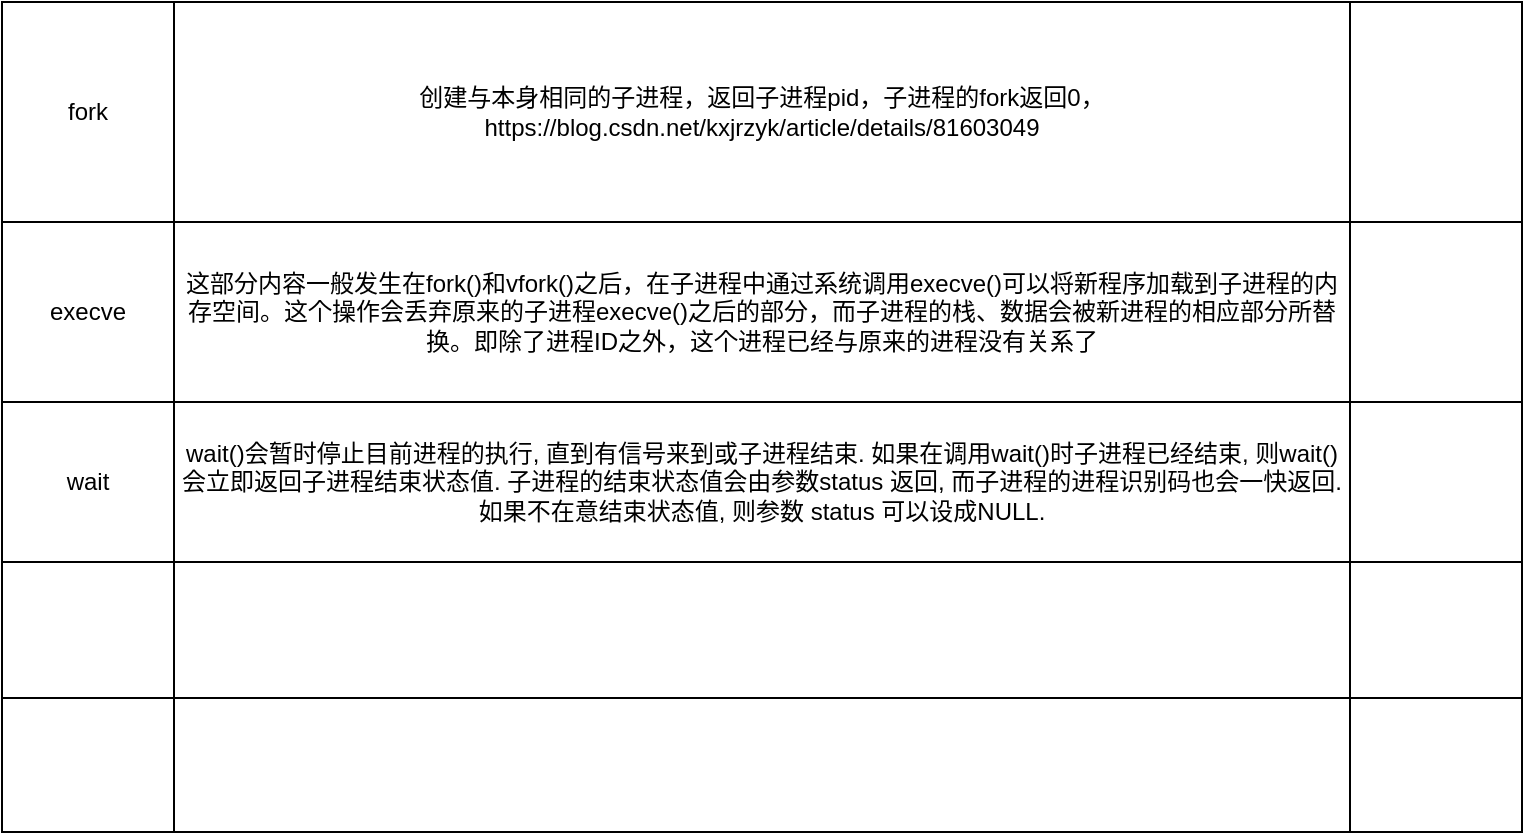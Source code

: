 <mxfile version="15.5.1" type="github" pages="3">
  <diagram id="KiLB6R4w7JQDAYNRYIwK" name="c++函数">
    <mxGraphModel dx="766" dy="1487" grid="1" gridSize="10" guides="1" tooltips="1" connect="1" arrows="1" fold="1" page="1" pageScale="1" pageWidth="827" pageHeight="1169" math="0" shadow="0">
      <root>
        <mxCell id="0" />
        <mxCell id="1" parent="0" />
        <mxCell id="XrxF1KPVURolNLHvDw19-2" value="" style="shape=table;startSize=0;container=1;collapsible=0;childLayout=tableLayout;" parent="1" vertex="1">
          <mxGeometry x="33" y="-20" width="760" height="415" as="geometry" />
        </mxCell>
        <mxCell id="XrxF1KPVURolNLHvDw19-19" style="shape=partialRectangle;collapsible=0;dropTarget=0;pointerEvents=0;fillColor=none;top=0;left=0;bottom=0;right=0;points=[[0,0.5],[1,0.5]];portConstraint=eastwest;" parent="XrxF1KPVURolNLHvDw19-2" vertex="1">
          <mxGeometry width="760" height="110" as="geometry" />
        </mxCell>
        <mxCell id="XrxF1KPVURolNLHvDw19-20" value="fork" style="shape=partialRectangle;html=1;whiteSpace=wrap;connectable=0;overflow=hidden;fillColor=none;top=0;left=0;bottom=0;right=0;pointerEvents=1;" parent="XrxF1KPVURolNLHvDw19-19" vertex="1">
          <mxGeometry width="86" height="110" as="geometry">
            <mxRectangle width="86" height="110" as="alternateBounds" />
          </mxGeometry>
        </mxCell>
        <mxCell id="XrxF1KPVURolNLHvDw19-21" value="创建与本身相同的子进程，返回子进程pid，子进程的fork返回0，https://blog.csdn.net/kxjrzyk/article/details/81603049" style="shape=partialRectangle;html=1;whiteSpace=wrap;connectable=0;overflow=hidden;fillColor=none;top=0;left=0;bottom=0;right=0;pointerEvents=1;" parent="XrxF1KPVURolNLHvDw19-19" vertex="1">
          <mxGeometry x="86" width="588" height="110" as="geometry">
            <mxRectangle width="588" height="110" as="alternateBounds" />
          </mxGeometry>
        </mxCell>
        <mxCell id="XrxF1KPVURolNLHvDw19-22" style="shape=partialRectangle;html=1;whiteSpace=wrap;connectable=0;overflow=hidden;fillColor=none;top=0;left=0;bottom=0;right=0;pointerEvents=1;" parent="XrxF1KPVURolNLHvDw19-19" vertex="1">
          <mxGeometry x="674" width="86" height="110" as="geometry">
            <mxRectangle width="86" height="110" as="alternateBounds" />
          </mxGeometry>
        </mxCell>
        <mxCell id="XrxF1KPVURolNLHvDw19-11" style="shape=partialRectangle;collapsible=0;dropTarget=0;pointerEvents=0;fillColor=none;top=0;left=0;bottom=0;right=0;points=[[0,0.5],[1,0.5]];portConstraint=eastwest;" parent="XrxF1KPVURolNLHvDw19-2" vertex="1">
          <mxGeometry y="110" width="760" height="90" as="geometry" />
        </mxCell>
        <mxCell id="XrxF1KPVURolNLHvDw19-12" value="execve" style="shape=partialRectangle;html=1;whiteSpace=wrap;connectable=0;overflow=hidden;fillColor=none;top=0;left=0;bottom=0;right=0;pointerEvents=1;" parent="XrxF1KPVURolNLHvDw19-11" vertex="1">
          <mxGeometry width="86" height="90" as="geometry">
            <mxRectangle width="86" height="90" as="alternateBounds" />
          </mxGeometry>
        </mxCell>
        <mxCell id="XrxF1KPVURolNLHvDw19-13" value="&lt;div&gt;这部分内容一般发生在fork()和vfork()之后，在子进程中通过系统调用execve()可以将新程序加载到子进程的内存空间。这个操作会丢弃原来的子进程execve()之后的部分，而子进程的栈、数据会被新进程的相应部分所替换。即除了进程ID之外，这个进程已经与原来的进程没有关系了&lt;/div&gt;" style="shape=partialRectangle;html=1;whiteSpace=wrap;connectable=0;overflow=hidden;fillColor=none;top=0;left=0;bottom=0;right=0;pointerEvents=1;" parent="XrxF1KPVURolNLHvDw19-11" vertex="1">
          <mxGeometry x="86" width="588" height="90" as="geometry">
            <mxRectangle width="588" height="90" as="alternateBounds" />
          </mxGeometry>
        </mxCell>
        <mxCell id="XrxF1KPVURolNLHvDw19-14" style="shape=partialRectangle;html=1;whiteSpace=wrap;connectable=0;overflow=hidden;fillColor=none;top=0;left=0;bottom=0;right=0;pointerEvents=1;" parent="XrxF1KPVURolNLHvDw19-11" vertex="1">
          <mxGeometry x="674" width="86" height="90" as="geometry">
            <mxRectangle width="86" height="90" as="alternateBounds" />
          </mxGeometry>
        </mxCell>
        <mxCell id="XrxF1KPVURolNLHvDw19-7" style="shape=partialRectangle;collapsible=0;dropTarget=0;pointerEvents=0;fillColor=none;top=0;left=0;bottom=0;right=0;points=[[0,0.5],[1,0.5]];portConstraint=eastwest;" parent="XrxF1KPVURolNLHvDw19-2" vertex="1">
          <mxGeometry y="200" width="760" height="80" as="geometry" />
        </mxCell>
        <mxCell id="XrxF1KPVURolNLHvDw19-8" value="wait" style="shape=partialRectangle;html=1;whiteSpace=wrap;connectable=0;overflow=hidden;fillColor=none;top=0;left=0;bottom=0;right=0;pointerEvents=1;" parent="XrxF1KPVURolNLHvDw19-7" vertex="1">
          <mxGeometry width="86" height="80" as="geometry">
            <mxRectangle width="86" height="80" as="alternateBounds" />
          </mxGeometry>
        </mxCell>
        <mxCell id="XrxF1KPVURolNLHvDw19-9" value="wait()会暂时停止目前进程的执行, 直到有信号来到或子进程结束. 如果在调用wait()时子进程已经结束, 则wait()会立即返回子进程结束状态值. 子进程的结束状态值会由参数status 返回, 而子进程的进程识别码也会一快返回. 如果不在意结束状态值, 则参数 status 可以设成NULL." style="shape=partialRectangle;html=1;whiteSpace=wrap;connectable=0;overflow=hidden;fillColor=none;top=0;left=0;bottom=0;right=0;pointerEvents=1;" parent="XrxF1KPVURolNLHvDw19-7" vertex="1">
          <mxGeometry x="86" width="588" height="80" as="geometry">
            <mxRectangle width="588" height="80" as="alternateBounds" />
          </mxGeometry>
        </mxCell>
        <mxCell id="XrxF1KPVURolNLHvDw19-10" style="shape=partialRectangle;html=1;whiteSpace=wrap;connectable=0;overflow=hidden;fillColor=none;top=0;left=0;bottom=0;right=0;pointerEvents=1;" parent="XrxF1KPVURolNLHvDw19-7" vertex="1">
          <mxGeometry x="674" width="86" height="80" as="geometry">
            <mxRectangle width="86" height="80" as="alternateBounds" />
          </mxGeometry>
        </mxCell>
        <mxCell id="XrxF1KPVURolNLHvDw19-3" value="" style="shape=partialRectangle;collapsible=0;dropTarget=0;pointerEvents=0;fillColor=none;top=0;left=0;bottom=0;right=0;points=[[0,0.5],[1,0.5]];portConstraint=eastwest;" parent="XrxF1KPVURolNLHvDw19-2" vertex="1">
          <mxGeometry y="280" width="760" height="68" as="geometry" />
        </mxCell>
        <mxCell id="XrxF1KPVURolNLHvDw19-5" style="shape=partialRectangle;html=1;whiteSpace=wrap;connectable=0;overflow=hidden;fillColor=none;top=0;left=0;bottom=0;right=0;pointerEvents=1;" parent="XrxF1KPVURolNLHvDw19-3" vertex="1">
          <mxGeometry width="86" height="68" as="geometry">
            <mxRectangle width="86" height="68" as="alternateBounds" />
          </mxGeometry>
        </mxCell>
        <mxCell id="XrxF1KPVURolNLHvDw19-4" value="" style="shape=partialRectangle;html=1;whiteSpace=wrap;connectable=0;overflow=hidden;fillColor=none;top=0;left=0;bottom=0;right=0;pointerEvents=1;" parent="XrxF1KPVURolNLHvDw19-3" vertex="1">
          <mxGeometry x="86" width="588" height="68" as="geometry">
            <mxRectangle width="588" height="68" as="alternateBounds" />
          </mxGeometry>
        </mxCell>
        <mxCell id="XrxF1KPVURolNLHvDw19-6" style="shape=partialRectangle;html=1;whiteSpace=wrap;connectable=0;overflow=hidden;fillColor=none;top=0;left=0;bottom=0;right=0;pointerEvents=1;" parent="XrxF1KPVURolNLHvDw19-3" vertex="1">
          <mxGeometry x="674" width="86" height="68" as="geometry">
            <mxRectangle width="86" height="68" as="alternateBounds" />
          </mxGeometry>
        </mxCell>
        <mxCell id="XrxF1KPVURolNLHvDw19-23" style="shape=partialRectangle;collapsible=0;dropTarget=0;pointerEvents=0;fillColor=none;top=0;left=0;bottom=0;right=0;points=[[0,0.5],[1,0.5]];portConstraint=eastwest;" parent="XrxF1KPVURolNLHvDw19-2" vertex="1">
          <mxGeometry y="348" width="760" height="67" as="geometry" />
        </mxCell>
        <mxCell id="XrxF1KPVURolNLHvDw19-24" style="shape=partialRectangle;html=1;whiteSpace=wrap;connectable=0;overflow=hidden;fillColor=none;top=0;left=0;bottom=0;right=0;pointerEvents=1;" parent="XrxF1KPVURolNLHvDw19-23" vertex="1">
          <mxGeometry width="86" height="67" as="geometry">
            <mxRectangle width="86" height="67" as="alternateBounds" />
          </mxGeometry>
        </mxCell>
        <mxCell id="XrxF1KPVURolNLHvDw19-25" style="shape=partialRectangle;html=1;whiteSpace=wrap;connectable=0;overflow=hidden;fillColor=none;top=0;left=0;bottom=0;right=0;pointerEvents=1;" parent="XrxF1KPVURolNLHvDw19-23" vertex="1">
          <mxGeometry x="86" width="588" height="67" as="geometry">
            <mxRectangle width="588" height="67" as="alternateBounds" />
          </mxGeometry>
        </mxCell>
        <mxCell id="XrxF1KPVURolNLHvDw19-26" style="shape=partialRectangle;html=1;whiteSpace=wrap;connectable=0;overflow=hidden;fillColor=none;top=0;left=0;bottom=0;right=0;pointerEvents=1;" parent="XrxF1KPVURolNLHvDw19-23" vertex="1">
          <mxGeometry x="674" width="86" height="67" as="geometry">
            <mxRectangle width="86" height="67" as="alternateBounds" />
          </mxGeometry>
        </mxCell>
      </root>
    </mxGraphModel>
  </diagram>
  <diagram id="VgO8ytZaXD_kDNscqJHV" name="cmake等">
    <mxGraphModel dx="526" dy="352" grid="1" gridSize="10" guides="1" tooltips="1" connect="1" arrows="1" fold="1" page="1" pageScale="1" pageWidth="827" pageHeight="1169" math="0" shadow="0">
      <root>
        <mxCell id="62EqUMsCQpRuKhUkTogo-0" />
        <mxCell id="62EqUMsCQpRuKhUkTogo-1" parent="62EqUMsCQpRuKhUkTogo-0" />
        <mxCell id="62EqUMsCQpRuKhUkTogo-2" value="Table" style="shape=table;startSize=30;container=1;collapsible=0;childLayout=tableLayout;fontStyle=1;align=center;pointerEvents=1;" parent="62EqUMsCQpRuKhUkTogo-1" vertex="1">
          <mxGeometry x="90" y="210" width="710" height="297" as="geometry" />
        </mxCell>
        <mxCell id="62EqUMsCQpRuKhUkTogo-29" style="shape=partialRectangle;html=1;whiteSpace=wrap;collapsible=0;dropTarget=0;pointerEvents=0;fillColor=none;top=0;left=0;bottom=0;right=0;points=[[0,0.5],[1,0.5]];portConstraint=eastwest;" parent="62EqUMsCQpRuKhUkTogo-2" vertex="1">
          <mxGeometry y="30" width="710" height="67" as="geometry" />
        </mxCell>
        <mxCell id="62EqUMsCQpRuKhUkTogo-30" value="cmake语法" style="shape=partialRectangle;html=1;whiteSpace=wrap;connectable=0;fillColor=none;top=0;left=0;bottom=0;right=0;overflow=hidden;pointerEvents=1;" parent="62EqUMsCQpRuKhUkTogo-29" vertex="1">
          <mxGeometry width="128" height="67" as="geometry">
            <mxRectangle width="128" height="67" as="alternateBounds" />
          </mxGeometry>
        </mxCell>
        <mxCell id="62EqUMsCQpRuKhUkTogo-31" value="https://blog.csdn.net/taosimin87/article/details/109451174" style="shape=partialRectangle;html=1;whiteSpace=wrap;connectable=0;fillColor=none;top=0;left=0;bottom=0;right=0;overflow=hidden;pointerEvents=1;" parent="62EqUMsCQpRuKhUkTogo-29" vertex="1">
          <mxGeometry x="128" width="524" height="67" as="geometry">
            <mxRectangle width="524" height="67" as="alternateBounds" />
          </mxGeometry>
        </mxCell>
        <mxCell id="62EqUMsCQpRuKhUkTogo-32" style="shape=partialRectangle;html=1;whiteSpace=wrap;connectable=0;fillColor=none;top=0;left=0;bottom=0;right=0;overflow=hidden;pointerEvents=1;" parent="62EqUMsCQpRuKhUkTogo-29" vertex="1">
          <mxGeometry x="652" width="58" height="67" as="geometry">
            <mxRectangle width="58" height="67" as="alternateBounds" />
          </mxGeometry>
        </mxCell>
        <mxCell id="62EqUMsCQpRuKhUkTogo-3" value="" style="shape=partialRectangle;html=1;whiteSpace=wrap;collapsible=0;dropTarget=0;pointerEvents=0;fillColor=none;top=0;left=0;bottom=0;right=0;points=[[0,0.5],[1,0.5]];portConstraint=eastwest;" parent="62EqUMsCQpRuKhUkTogo-2" vertex="1">
          <mxGeometry y="97" width="710" height="67" as="geometry" />
        </mxCell>
        <mxCell id="62EqUMsCQpRuKhUkTogo-4" value="" style="shape=partialRectangle;html=1;whiteSpace=wrap;connectable=0;fillColor=none;top=0;left=0;bottom=0;right=0;overflow=hidden;pointerEvents=1;" parent="62EqUMsCQpRuKhUkTogo-3" vertex="1">
          <mxGeometry width="128" height="67" as="geometry">
            <mxRectangle width="128" height="67" as="alternateBounds" />
          </mxGeometry>
        </mxCell>
        <mxCell id="62EqUMsCQpRuKhUkTogo-5" value="" style="shape=partialRectangle;html=1;whiteSpace=wrap;connectable=0;fillColor=none;top=0;left=0;bottom=0;right=0;overflow=hidden;pointerEvents=1;" parent="62EqUMsCQpRuKhUkTogo-3" vertex="1">
          <mxGeometry x="128" width="524" height="67" as="geometry">
            <mxRectangle width="524" height="67" as="alternateBounds" />
          </mxGeometry>
        </mxCell>
        <mxCell id="62EqUMsCQpRuKhUkTogo-6" value="" style="shape=partialRectangle;html=1;whiteSpace=wrap;connectable=0;fillColor=none;top=0;left=0;bottom=0;right=0;overflow=hidden;pointerEvents=1;" parent="62EqUMsCQpRuKhUkTogo-3" vertex="1">
          <mxGeometry x="652" width="58" height="67" as="geometry">
            <mxRectangle width="58" height="67" as="alternateBounds" />
          </mxGeometry>
        </mxCell>
        <mxCell id="62EqUMsCQpRuKhUkTogo-7" value="" style="shape=partialRectangle;html=1;whiteSpace=wrap;collapsible=0;dropTarget=0;pointerEvents=0;fillColor=none;top=0;left=0;bottom=0;right=0;points=[[0,0.5],[1,0.5]];portConstraint=eastwest;" parent="62EqUMsCQpRuKhUkTogo-2" vertex="1">
          <mxGeometry y="164" width="710" height="66" as="geometry" />
        </mxCell>
        <mxCell id="62EqUMsCQpRuKhUkTogo-8" value="" style="shape=partialRectangle;html=1;whiteSpace=wrap;connectable=0;fillColor=none;top=0;left=0;bottom=0;right=0;overflow=hidden;pointerEvents=1;" parent="62EqUMsCQpRuKhUkTogo-7" vertex="1">
          <mxGeometry width="128" height="66" as="geometry">
            <mxRectangle width="128" height="66" as="alternateBounds" />
          </mxGeometry>
        </mxCell>
        <mxCell id="62EqUMsCQpRuKhUkTogo-9" value="" style="shape=partialRectangle;html=1;whiteSpace=wrap;connectable=0;fillColor=none;top=0;left=0;bottom=0;right=0;overflow=hidden;pointerEvents=1;" parent="62EqUMsCQpRuKhUkTogo-7" vertex="1">
          <mxGeometry x="128" width="524" height="66" as="geometry">
            <mxRectangle width="524" height="66" as="alternateBounds" />
          </mxGeometry>
        </mxCell>
        <mxCell id="62EqUMsCQpRuKhUkTogo-10" value="" style="shape=partialRectangle;html=1;whiteSpace=wrap;connectable=0;fillColor=none;top=0;left=0;bottom=0;right=0;overflow=hidden;pointerEvents=1;" parent="62EqUMsCQpRuKhUkTogo-7" vertex="1">
          <mxGeometry x="652" width="58" height="66" as="geometry">
            <mxRectangle width="58" height="66" as="alternateBounds" />
          </mxGeometry>
        </mxCell>
        <mxCell id="62EqUMsCQpRuKhUkTogo-11" value="" style="shape=partialRectangle;html=1;whiteSpace=wrap;collapsible=0;dropTarget=0;pointerEvents=0;fillColor=none;top=0;left=0;bottom=0;right=0;points=[[0,0.5],[1,0.5]];portConstraint=eastwest;" parent="62EqUMsCQpRuKhUkTogo-2" vertex="1">
          <mxGeometry y="230" width="710" height="67" as="geometry" />
        </mxCell>
        <mxCell id="62EqUMsCQpRuKhUkTogo-12" value="" style="shape=partialRectangle;html=1;whiteSpace=wrap;connectable=0;fillColor=none;top=0;left=0;bottom=0;right=0;overflow=hidden;pointerEvents=1;" parent="62EqUMsCQpRuKhUkTogo-11" vertex="1">
          <mxGeometry width="128" height="67" as="geometry">
            <mxRectangle width="128" height="67" as="alternateBounds" />
          </mxGeometry>
        </mxCell>
        <mxCell id="62EqUMsCQpRuKhUkTogo-13" value="" style="shape=partialRectangle;html=1;whiteSpace=wrap;connectable=0;fillColor=none;top=0;left=0;bottom=0;right=0;overflow=hidden;pointerEvents=1;" parent="62EqUMsCQpRuKhUkTogo-11" vertex="1">
          <mxGeometry x="128" width="524" height="67" as="geometry">
            <mxRectangle width="524" height="67" as="alternateBounds" />
          </mxGeometry>
        </mxCell>
        <mxCell id="62EqUMsCQpRuKhUkTogo-14" value="" style="shape=partialRectangle;html=1;whiteSpace=wrap;connectable=0;fillColor=none;top=0;left=0;bottom=0;right=0;overflow=hidden;pointerEvents=1;" parent="62EqUMsCQpRuKhUkTogo-11" vertex="1">
          <mxGeometry x="652" width="58" height="67" as="geometry">
            <mxRectangle width="58" height="67" as="alternateBounds" />
          </mxGeometry>
        </mxCell>
      </root>
    </mxGraphModel>
  </diagram>
  <diagram id="QnSpyH1J9zSYAafzY3S6" name="虚拟化">
    <mxGraphModel dx="1094" dy="454" grid="1" gridSize="10" guides="1" tooltips="1" connect="1" arrows="1" fold="1" page="1" pageScale="1" pageWidth="827" pageHeight="1169" math="0" shadow="0">
      <root>
        <mxCell id="KLi-RpufjRF7UJ4tJuGP-0" />
        <mxCell id="KLi-RpufjRF7UJ4tJuGP-1" parent="KLi-RpufjRF7UJ4tJuGP-0" />
        <mxCell id="u-Ao8WK0kwkfY5zxSzjN-17" value="123&#xa;" style="shape=table;startSize=30;container=1;collapsible=0;childLayout=tableLayout;fontStyle=1;align=center;pointerEvents=1;" parent="KLi-RpufjRF7UJ4tJuGP-1" vertex="1">
          <mxGeometry x="180" y="100" width="780" height="390" as="geometry" />
        </mxCell>
        <mxCell id="u-Ao8WK0kwkfY5zxSzjN-18" value="" style="shape=partialRectangle;html=1;whiteSpace=wrap;collapsible=0;dropTarget=0;pointerEvents=0;fillColor=none;top=0;left=0;bottom=0;right=0;points=[[0,0.5],[1,0.5]];portConstraint=eastwest;" parent="u-Ao8WK0kwkfY5zxSzjN-17" vertex="1">
          <mxGeometry y="30" width="780" height="40" as="geometry" />
        </mxCell>
        <mxCell id="u-Ao8WK0kwkfY5zxSzjN-19" value="APIC" style="shape=partialRectangle;html=1;whiteSpace=wrap;connectable=0;fillColor=none;top=0;left=0;bottom=0;right=0;overflow=hidden;pointerEvents=1;" parent="u-Ao8WK0kwkfY5zxSzjN-18" vertex="1">
          <mxGeometry width="207" height="40" as="geometry">
            <mxRectangle width="207" height="40" as="alternateBounds" />
          </mxGeometry>
        </mxCell>
        <mxCell id="u-Ao8WK0kwkfY5zxSzjN-20" value="&lt;span style=&quot;color: rgb(51 , 51 , 51) ; font-family: &amp;#34;helvetica neue&amp;#34; , &amp;#34;helvetica&amp;#34; , &amp;#34;arial&amp;#34; , &amp;#34;pingfang sc&amp;#34; , &amp;#34;hiragino sans gb&amp;#34; , &amp;#34;microsoft yahei&amp;#34; , &amp;#34;wenquanyi micro hei&amp;#34; , sans-serif ; font-size: 14px ; text-indent: 28px ; background-color: rgb(255 , 255 , 255)&quot;&gt;Advanced Programmable Interrupt Controller高级&lt;/span&gt;&lt;a target=&quot;_blank&quot; href=&quot;https://baike.baidu.com/item/%E5%8F%AF%E7%BC%96%E7%A8%8B%E4%B8%AD%E6%96%AD%E6%8E%A7%E5%88%B6%E5%99%A8/3815837&quot; style=&quot;color: rgb(19 , 110 , 194) ; outline: 0px ; font-family: &amp;#34;helvetica neue&amp;#34; , &amp;#34;helvetica&amp;#34; , &amp;#34;arial&amp;#34; , &amp;#34;pingfang sc&amp;#34; , &amp;#34;hiragino sans gb&amp;#34; , &amp;#34;microsoft yahei&amp;#34; , &amp;#34;wenquanyi micro hei&amp;#34; , sans-serif ; font-size: 14px ; text-indent: 28px ; background-color: rgb(255 , 255 , 255)&quot;&gt;可编程中断控制器&lt;/a&gt;" style="shape=partialRectangle;html=1;whiteSpace=wrap;connectable=0;fillColor=none;top=0;left=0;bottom=0;right=0;overflow=hidden;pointerEvents=1;" parent="u-Ao8WK0kwkfY5zxSzjN-18" vertex="1">
          <mxGeometry x="207" width="503" height="40" as="geometry">
            <mxRectangle width="503" height="40" as="alternateBounds" />
          </mxGeometry>
        </mxCell>
        <mxCell id="u-Ao8WK0kwkfY5zxSzjN-21" value="" style="shape=partialRectangle;html=1;whiteSpace=wrap;connectable=0;fillColor=none;top=0;left=0;bottom=0;right=0;overflow=hidden;pointerEvents=1;" parent="u-Ao8WK0kwkfY5zxSzjN-18" vertex="1">
          <mxGeometry x="710" width="70" height="40" as="geometry">
            <mxRectangle width="70" height="40" as="alternateBounds" />
          </mxGeometry>
        </mxCell>
        <mxCell id="u-Ao8WK0kwkfY5zxSzjN-38" style="shape=partialRectangle;html=1;whiteSpace=wrap;collapsible=0;dropTarget=0;pointerEvents=0;fillColor=none;top=0;left=0;bottom=0;right=0;points=[[0,0.5],[1,0.5]];portConstraint=eastwest;" parent="u-Ao8WK0kwkfY5zxSzjN-17" vertex="1">
          <mxGeometry y="70" width="780" height="100" as="geometry" />
        </mxCell>
        <mxCell id="u-Ao8WK0kwkfY5zxSzjN-39" value="MMIO" style="shape=partialRectangle;html=1;whiteSpace=wrap;connectable=0;fillColor=none;top=0;left=0;bottom=0;right=0;overflow=hidden;pointerEvents=1;" parent="u-Ao8WK0kwkfY5zxSzjN-38" vertex="1">
          <mxGeometry width="207" height="100" as="geometry">
            <mxRectangle width="207" height="100" as="alternateBounds" />
          </mxGeometry>
        </mxCell>
        <mxCell id="u-Ao8WK0kwkfY5zxSzjN-40" value="&lt;span style=&quot;color: rgb(51 , 51 , 51) ; font-family: &amp;#34;helvetica neue&amp;#34; , &amp;#34;helvetica&amp;#34; , &amp;#34;arial&amp;#34; , &amp;#34;pingfang sc&amp;#34; , &amp;#34;hiragino sans gb&amp;#34; , &amp;#34;microsoft yahei&amp;#34; , &amp;#34;wenquanyi micro hei&amp;#34; , sans-serif ; font-size: 14px ; text-indent: 28px ; background-color: rgb(255 , 255 , 255)&quot;&gt;MMIO(Memory-mapped&amp;nbsp;&lt;/span&gt;&lt;a target=&quot;_blank&quot; href=&quot;https://baike.baidu.com/item/I%2FO/84718&quot; style=&quot;color: rgb(19 , 110 , 194) ; font-family: &amp;#34;helvetica neue&amp;#34; , &amp;#34;helvetica&amp;#34; , &amp;#34;arial&amp;#34; , &amp;#34;pingfang sc&amp;#34; , &amp;#34;hiragino sans gb&amp;#34; , &amp;#34;microsoft yahei&amp;#34; , &amp;#34;wenquanyi micro hei&amp;#34; , sans-serif ; font-size: 14px ; text-indent: 28px ; background-color: rgb(255 , 255 , 255)&quot;&gt;I/O&lt;/a&gt;&lt;span style=&quot;color: rgb(51 , 51 , 51) ; font-family: &amp;#34;helvetica neue&amp;#34; , &amp;#34;helvetica&amp;#34; , &amp;#34;arial&amp;#34; , &amp;#34;pingfang sc&amp;#34; , &amp;#34;hiragino sans gb&amp;#34; , &amp;#34;microsoft yahei&amp;#34; , &amp;#34;wenquanyi micro hei&amp;#34; , sans-serif ; font-size: 14px ; text-indent: 28px ; background-color: rgb(255 , 255 , 255)&quot;&gt;)即&lt;/span&gt;&lt;a target=&quot;_blank&quot; href=&quot;https://baike.baidu.com/item/%E5%86%85%E5%AD%98%E6%98%A0%E5%B0%84I%2FO&quot; style=&quot;color: rgb(19 , 110 , 194) ; font-family: &amp;#34;helvetica neue&amp;#34; , &amp;#34;helvetica&amp;#34; , &amp;#34;arial&amp;#34; , &amp;#34;pingfang sc&amp;#34; , &amp;#34;hiragino sans gb&amp;#34; , &amp;#34;microsoft yahei&amp;#34; , &amp;#34;wenquanyi micro hei&amp;#34; , sans-serif ; font-size: 14px ; text-indent: 28px ; background-color: rgb(255 , 255 , 255)&quot;&gt;内存映射I/O&lt;/a&gt;&lt;span style=&quot;color: rgb(51 , 51 , 51) ; font-family: &amp;#34;helvetica neue&amp;#34; , &amp;#34;helvetica&amp;#34; , &amp;#34;arial&amp;#34; , &amp;#34;pingfang sc&amp;#34; , &amp;#34;hiragino sans gb&amp;#34; , &amp;#34;microsoft yahei&amp;#34; , &amp;#34;wenquanyi micro hei&amp;#34; , sans-serif ; font-size: 14px ; text-indent: 28px ; background-color: rgb(255 , 255 , 255)&quot;&gt;，它是PCI规范的一部分，&lt;/span&gt;&lt;a target=&quot;_blank&quot; href=&quot;https://baike.baidu.com/item/I%2FO%E8%AE%BE%E5%A4%87/9688581&quot; style=&quot;color: rgb(19 , 110 , 194) ; font-family: &amp;#34;helvetica neue&amp;#34; , &amp;#34;helvetica&amp;#34; , &amp;#34;arial&amp;#34; , &amp;#34;pingfang sc&amp;#34; , &amp;#34;hiragino sans gb&amp;#34; , &amp;#34;microsoft yahei&amp;#34; , &amp;#34;wenquanyi micro hei&amp;#34; , sans-serif ; font-size: 14px ; text-indent: 28px ; background-color: rgb(255 , 255 , 255)&quot;&gt;I/O设备&lt;/a&gt;&lt;span style=&quot;color: rgb(51 , 51 , 51) ; font-family: &amp;#34;helvetica neue&amp;#34; , &amp;#34;helvetica&amp;#34; , &amp;#34;arial&amp;#34; , &amp;#34;pingfang sc&amp;#34; , &amp;#34;hiragino sans gb&amp;#34; , &amp;#34;microsoft yahei&amp;#34; , &amp;#34;wenquanyi micro hei&amp;#34; , sans-serif ; font-size: 14px ; text-indent: 28px ; background-color: rgb(255 , 255 , 255)&quot;&gt;被放置在内存空间而不是I/O空间。从处理器的角度看，内存映射I/O后系统设备访问起来和内存一样。这样访问AGP/PCI-E显卡上的&lt;/span&gt;&lt;a target=&quot;_blank&quot; href=&quot;https://baike.baidu.com/item/%E5%B8%A7%E7%BC%93%E5%AD%98/5725254&quot; style=&quot;color: rgb(19 , 110 , 194) ; font-family: &amp;#34;helvetica neue&amp;#34; , &amp;#34;helvetica&amp;#34; , &amp;#34;arial&amp;#34; , &amp;#34;pingfang sc&amp;#34; , &amp;#34;hiragino sans gb&amp;#34; , &amp;#34;microsoft yahei&amp;#34; , &amp;#34;wenquanyi micro hei&amp;#34; , sans-serif ; font-size: 14px ; text-indent: 28px ; background-color: rgb(255 , 255 , 255)&quot;&gt;帧缓存&lt;/a&gt;&lt;span style=&quot;color: rgb(51 , 51 , 51) ; font-family: &amp;#34;helvetica neue&amp;#34; , &amp;#34;helvetica&amp;#34; , &amp;#34;arial&amp;#34; , &amp;#34;pingfang sc&amp;#34; , &amp;#34;hiragino sans gb&amp;#34; , &amp;#34;microsoft yahei&amp;#34; , &amp;#34;wenquanyi micro hei&amp;#34; , sans-serif ; font-size: 14px ; text-indent: 28px ; background-color: rgb(255 , 255 , 255)&quot;&gt;，BIOS，PCI设备就可以使用读写内存一样的&lt;/span&gt;&lt;a target=&quot;_blank&quot; href=&quot;https://baike.baidu.com/item/%E6%B1%87%E7%BC%96%E6%8C%87%E4%BB%A4/9979890&quot; style=&quot;color: rgb(19 , 110 , 194) ; font-family: &amp;#34;helvetica neue&amp;#34; , &amp;#34;helvetica&amp;#34; , &amp;#34;arial&amp;#34; , &amp;#34;pingfang sc&amp;#34; , &amp;#34;hiragino sans gb&amp;#34; , &amp;#34;microsoft yahei&amp;#34; , &amp;#34;wenquanyi micro hei&amp;#34; , sans-serif ; font-size: 14px ; text-indent: 28px ; background-color: rgb(255 , 255 , 255)&quot;&gt;汇编指令&lt;/a&gt;&lt;span style=&quot;color: rgb(51 , 51 , 51) ; font-family: &amp;#34;helvetica neue&amp;#34; , &amp;#34;helvetica&amp;#34; , &amp;#34;arial&amp;#34; , &amp;#34;pingfang sc&amp;#34; , &amp;#34;hiragino sans gb&amp;#34; , &amp;#34;microsoft yahei&amp;#34; , &amp;#34;wenquanyi micro hei&amp;#34; , sans-serif ; font-size: 14px ; text-indent: 28px ; background-color: rgb(255 , 255 , 255)&quot;&gt;完成，简化了程序设计的难度和接口的复杂性&lt;/span&gt;" style="shape=partialRectangle;html=1;whiteSpace=wrap;connectable=0;fillColor=none;top=0;left=0;bottom=0;right=0;overflow=hidden;pointerEvents=1;" parent="u-Ao8WK0kwkfY5zxSzjN-38" vertex="1">
          <mxGeometry x="207" width="503" height="100" as="geometry">
            <mxRectangle width="503" height="100" as="alternateBounds" />
          </mxGeometry>
        </mxCell>
        <mxCell id="u-Ao8WK0kwkfY5zxSzjN-41" style="shape=partialRectangle;html=1;whiteSpace=wrap;connectable=0;fillColor=none;top=0;left=0;bottom=0;right=0;overflow=hidden;pointerEvents=1;" parent="u-Ao8WK0kwkfY5zxSzjN-38" vertex="1">
          <mxGeometry x="710" width="70" height="100" as="geometry">
            <mxRectangle width="70" height="100" as="alternateBounds" />
          </mxGeometry>
        </mxCell>
        <mxCell id="u-Ao8WK0kwkfY5zxSzjN-22" value="" style="shape=partialRectangle;html=1;whiteSpace=wrap;collapsible=0;dropTarget=0;pointerEvents=0;fillColor=none;top=0;left=0;bottom=0;right=0;points=[[0,0.5],[1,0.5]];portConstraint=eastwest;" parent="u-Ao8WK0kwkfY5zxSzjN-17" vertex="1">
          <mxGeometry y="170" width="780" height="40" as="geometry" />
        </mxCell>
        <mxCell id="u-Ao8WK0kwkfY5zxSzjN-23" value="LAPIC" style="shape=partialRectangle;html=1;whiteSpace=wrap;connectable=0;fillColor=none;top=0;left=0;bottom=0;right=0;overflow=hidden;pointerEvents=1;" parent="u-Ao8WK0kwkfY5zxSzjN-22" vertex="1">
          <mxGeometry width="207" height="40" as="geometry">
            <mxRectangle width="207" height="40" as="alternateBounds" />
          </mxGeometry>
        </mxCell>
        <mxCell id="u-Ao8WK0kwkfY5zxSzjN-24" value="本地高级可编程终端控制器" style="shape=partialRectangle;html=1;whiteSpace=wrap;connectable=0;fillColor=none;top=0;left=0;bottom=0;right=0;overflow=hidden;pointerEvents=1;" parent="u-Ao8WK0kwkfY5zxSzjN-22" vertex="1">
          <mxGeometry x="207" width="503" height="40" as="geometry">
            <mxRectangle width="503" height="40" as="alternateBounds" />
          </mxGeometry>
        </mxCell>
        <mxCell id="u-Ao8WK0kwkfY5zxSzjN-25" value="" style="shape=partialRectangle;html=1;whiteSpace=wrap;connectable=0;fillColor=none;top=0;left=0;bottom=0;right=0;overflow=hidden;pointerEvents=1;" parent="u-Ao8WK0kwkfY5zxSzjN-22" vertex="1">
          <mxGeometry x="710" width="70" height="40" as="geometry">
            <mxRectangle width="70" height="40" as="alternateBounds" />
          </mxGeometry>
        </mxCell>
        <mxCell id="u-Ao8WK0kwkfY5zxSzjN-26" value="" style="shape=partialRectangle;html=1;whiteSpace=wrap;collapsible=0;dropTarget=0;pointerEvents=0;fillColor=none;top=0;left=0;bottom=0;right=0;points=[[0,0.5],[1,0.5]];portConstraint=eastwest;" parent="u-Ao8WK0kwkfY5zxSzjN-17" vertex="1">
          <mxGeometry y="210" width="780" height="40" as="geometry" />
        </mxCell>
        <mxCell id="u-Ao8WK0kwkfY5zxSzjN-27" value="I/O APIC" style="shape=partialRectangle;html=1;whiteSpace=wrap;connectable=0;fillColor=none;top=0;left=0;bottom=0;right=0;overflow=hidden;pointerEvents=1;" parent="u-Ao8WK0kwkfY5zxSzjN-26" vertex="1">
          <mxGeometry width="207" height="40" as="geometry">
            <mxRectangle width="207" height="40" as="alternateBounds" />
          </mxGeometry>
        </mxCell>
        <mxCell id="u-Ao8WK0kwkfY5zxSzjN-28" value="I/O 高级可编程中断控制器" style="shape=partialRectangle;html=1;whiteSpace=wrap;connectable=0;fillColor=none;top=0;left=0;bottom=0;right=0;overflow=hidden;pointerEvents=1;" parent="u-Ao8WK0kwkfY5zxSzjN-26" vertex="1">
          <mxGeometry x="207" width="503" height="40" as="geometry">
            <mxRectangle width="503" height="40" as="alternateBounds" />
          </mxGeometry>
        </mxCell>
        <mxCell id="u-Ao8WK0kwkfY5zxSzjN-29" value="" style="shape=partialRectangle;html=1;whiteSpace=wrap;connectable=0;fillColor=none;top=0;left=0;bottom=0;right=0;overflow=hidden;pointerEvents=1;" parent="u-Ao8WK0kwkfY5zxSzjN-26" vertex="1">
          <mxGeometry x="710" width="70" height="40" as="geometry">
            <mxRectangle width="70" height="40" as="alternateBounds" />
          </mxGeometry>
        </mxCell>
        <mxCell id="u-Ao8WK0kwkfY5zxSzjN-46" style="shape=partialRectangle;html=1;whiteSpace=wrap;collapsible=0;dropTarget=0;pointerEvents=0;fillColor=none;top=0;left=0;bottom=0;right=0;points=[[0,0.5],[1,0.5]];portConstraint=eastwest;" parent="u-Ao8WK0kwkfY5zxSzjN-17" vertex="1">
          <mxGeometry y="250" width="780" height="70" as="geometry" />
        </mxCell>
        <mxCell id="u-Ao8WK0kwkfY5zxSzjN-47" value="PIO" style="shape=partialRectangle;html=1;whiteSpace=wrap;connectable=0;fillColor=none;top=0;left=0;bottom=0;right=0;overflow=hidden;pointerEvents=1;" parent="u-Ao8WK0kwkfY5zxSzjN-46" vertex="1">
          <mxGeometry width="207" height="70" as="geometry">
            <mxRectangle width="207" height="70" as="alternateBounds" />
          </mxGeometry>
        </mxCell>
        <mxCell id="u-Ao8WK0kwkfY5zxSzjN-48" value="&lt;span style=&quot;color: rgb(51 , 51 , 51) ; font-family: &amp;#34;pingfang sc&amp;#34; , &amp;#34;lantinghei sc&amp;#34; , &amp;#34;microsoft yahei&amp;#34; , &amp;#34;arial&amp;#34; , , sans-serif , &amp;#34;tahoma&amp;#34; ; font-size: 16px ; background-color: rgb(255 , 255 , 255)&quot;&gt;PIO的英文拼写是“Programming Input/Output Model”，是最早先的硬盘数据传输模式，数据传输速率低下，CPU占有率也很高&lt;/span&gt;" style="shape=partialRectangle;html=1;whiteSpace=wrap;connectable=0;fillColor=none;top=0;left=0;bottom=0;right=0;overflow=hidden;pointerEvents=1;" parent="u-Ao8WK0kwkfY5zxSzjN-46" vertex="1">
          <mxGeometry x="207" width="503" height="70" as="geometry">
            <mxRectangle width="503" height="70" as="alternateBounds" />
          </mxGeometry>
        </mxCell>
        <mxCell id="u-Ao8WK0kwkfY5zxSzjN-49" style="shape=partialRectangle;html=1;whiteSpace=wrap;connectable=0;fillColor=none;top=0;left=0;bottom=0;right=0;overflow=hidden;pointerEvents=1;" parent="u-Ao8WK0kwkfY5zxSzjN-46" vertex="1">
          <mxGeometry x="710" width="70" height="70" as="geometry">
            <mxRectangle width="70" height="70" as="alternateBounds" />
          </mxGeometry>
        </mxCell>
        <mxCell id="u-Ao8WK0kwkfY5zxSzjN-42" style="shape=partialRectangle;html=1;whiteSpace=wrap;collapsible=0;dropTarget=0;pointerEvents=0;fillColor=none;top=0;left=0;bottom=0;right=0;points=[[0,0.5],[1,0.5]];portConstraint=eastwest;" parent="u-Ao8WK0kwkfY5zxSzjN-17" vertex="1">
          <mxGeometry y="320" width="780" height="70" as="geometry" />
        </mxCell>
        <mxCell id="u-Ao8WK0kwkfY5zxSzjN-43" value="ICR" style="shape=partialRectangle;html=1;whiteSpace=wrap;connectable=0;fillColor=none;top=0;left=0;bottom=0;right=0;overflow=hidden;pointerEvents=1;" parent="u-Ao8WK0kwkfY5zxSzjN-42" vertex="1">
          <mxGeometry width="207" height="70" as="geometry">
            <mxRectangle width="207" height="70" as="alternateBounds" />
          </mxGeometry>
        </mxCell>
        <mxCell id="u-Ao8WK0kwkfY5zxSzjN-44" value="&lt;span style=&quot;color: rgb(51 , 51 , 51) ; font-family: &amp;#34;arial&amp;#34; , &amp;#34;verdana&amp;#34; , &amp;#34;helvetica&amp;#34; , sans-serif ; font-weight: 700 ; background-color: rgb(255 , 255 , 255)&quot;&gt;Interrupt Control Register&lt;/span&gt;" style="shape=partialRectangle;html=1;whiteSpace=wrap;connectable=0;fillColor=none;top=0;left=0;bottom=0;right=0;overflow=hidden;pointerEvents=1;" parent="u-Ao8WK0kwkfY5zxSzjN-42" vertex="1">
          <mxGeometry x="207" width="503" height="70" as="geometry">
            <mxRectangle width="503" height="70" as="alternateBounds" />
          </mxGeometry>
        </mxCell>
        <mxCell id="u-Ao8WK0kwkfY5zxSzjN-45" style="shape=partialRectangle;html=1;whiteSpace=wrap;connectable=0;fillColor=none;top=0;left=0;bottom=0;right=0;overflow=hidden;pointerEvents=1;" parent="u-Ao8WK0kwkfY5zxSzjN-42" vertex="1">
          <mxGeometry x="710" width="70" height="70" as="geometry">
            <mxRectangle width="70" height="70" as="alternateBounds" />
          </mxGeometry>
        </mxCell>
        <mxCell id="u-Ao8WK0kwkfY5zxSzjN-51" value="&lt;span style=&quot;font-family: &amp;#34;verdana&amp;#34; , &amp;#34;arial&amp;#34; , &amp;#34;helvetica&amp;#34; , sans-serif ; font-size: 13px ; text-align: left ; background-color: rgb(254 , 254 , 242)&quot;&gt;对于虚拟化环境来说，存在四种地址，GVA（Guest virtual address，客户机虚拟地址）、GPA（Guest physical address，客户机物理地址）、HVA（Host virtual address，宿主机虚拟地址）、HPA（Host physical address，宿主机物理地址）&lt;/span&gt;" style="text;html=1;align=center;verticalAlign=middle;resizable=0;points=[];autosize=1;strokeColor=none;fillColor=none;" parent="KLi-RpufjRF7UJ4tJuGP-1" vertex="1">
          <mxGeometry x="188" y="50" width="1400" height="20" as="geometry" />
        </mxCell>
        <mxCell id="pR4VbV_KGhUi16Jw8yVm-0" value="深度探索linux系统虚拟化" style="shape=table;startSize=30;container=1;collapsible=0;childLayout=tableLayout;fontStyle=1;align=center;pointerEvents=1;" vertex="1" parent="KLi-RpufjRF7UJ4tJuGP-1">
          <mxGeometry x="220" y="550" width="750" height="290" as="geometry" />
        </mxCell>
        <mxCell id="pR4VbV_KGhUi16Jw8yVm-1" value="" style="shape=partialRectangle;html=1;whiteSpace=wrap;collapsible=0;dropTarget=0;pointerEvents=0;fillColor=none;top=0;left=0;bottom=0;right=0;points=[[0,0.5],[1,0.5]];portConstraint=eastwest;" vertex="1" parent="pR4VbV_KGhUi16Jw8yVm-0">
          <mxGeometry y="30" width="750" height="87" as="geometry" />
        </mxCell>
        <mxCell id="pR4VbV_KGhUi16Jw8yVm-2" value="第一章 CPU虚拟化" style="shape=partialRectangle;html=1;whiteSpace=wrap;connectable=0;fillColor=none;top=0;left=0;bottom=0;right=0;overflow=hidden;pointerEvents=1;" vertex="1" parent="pR4VbV_KGhUi16Jw8yVm-1">
          <mxGeometry width="250" height="87" as="geometry">
            <mxRectangle width="250" height="87" as="alternateBounds" />
          </mxGeometry>
        </mxCell>
        <mxCell id="pR4VbV_KGhUi16Jw8yVm-3" value="看的比较粗略，有机会重读一下" style="shape=partialRectangle;html=1;whiteSpace=wrap;connectable=0;fillColor=none;top=0;left=0;bottom=0;right=0;overflow=hidden;pointerEvents=1;" vertex="1" parent="pR4VbV_KGhUi16Jw8yVm-1">
          <mxGeometry x="250" width="250" height="87" as="geometry">
            <mxRectangle width="250" height="87" as="alternateBounds" />
          </mxGeometry>
        </mxCell>
        <mxCell id="pR4VbV_KGhUi16Jw8yVm-4" value="" style="shape=partialRectangle;html=1;whiteSpace=wrap;connectable=0;fillColor=none;top=0;left=0;bottom=0;right=0;overflow=hidden;pointerEvents=1;" vertex="1" parent="pR4VbV_KGhUi16Jw8yVm-1">
          <mxGeometry x="500" width="250" height="87" as="geometry">
            <mxRectangle width="250" height="87" as="alternateBounds" />
          </mxGeometry>
        </mxCell>
        <mxCell id="pR4VbV_KGhUi16Jw8yVm-5" value="" style="shape=partialRectangle;html=1;whiteSpace=wrap;collapsible=0;dropTarget=0;pointerEvents=0;fillColor=none;top=0;left=0;bottom=0;right=0;points=[[0,0.5],[1,0.5]];portConstraint=eastwest;" vertex="1" parent="pR4VbV_KGhUi16Jw8yVm-0">
          <mxGeometry y="117" width="750" height="86" as="geometry" />
        </mxCell>
        <mxCell id="pR4VbV_KGhUi16Jw8yVm-6" value="" style="shape=partialRectangle;html=1;whiteSpace=wrap;connectable=0;fillColor=none;top=0;left=0;bottom=0;right=0;overflow=hidden;pointerEvents=1;" vertex="1" parent="pR4VbV_KGhUi16Jw8yVm-5">
          <mxGeometry width="250" height="86" as="geometry">
            <mxRectangle width="250" height="86" as="alternateBounds" />
          </mxGeometry>
        </mxCell>
        <mxCell id="pR4VbV_KGhUi16Jw8yVm-7" value="" style="shape=partialRectangle;html=1;whiteSpace=wrap;connectable=0;fillColor=none;top=0;left=0;bottom=0;right=0;overflow=hidden;pointerEvents=1;" vertex="1" parent="pR4VbV_KGhUi16Jw8yVm-5">
          <mxGeometry x="250" width="250" height="86" as="geometry">
            <mxRectangle width="250" height="86" as="alternateBounds" />
          </mxGeometry>
        </mxCell>
        <mxCell id="pR4VbV_KGhUi16Jw8yVm-8" value="" style="shape=partialRectangle;html=1;whiteSpace=wrap;connectable=0;fillColor=none;top=0;left=0;bottom=0;right=0;overflow=hidden;pointerEvents=1;" vertex="1" parent="pR4VbV_KGhUi16Jw8yVm-5">
          <mxGeometry x="500" width="250" height="86" as="geometry">
            <mxRectangle width="250" height="86" as="alternateBounds" />
          </mxGeometry>
        </mxCell>
        <mxCell id="pR4VbV_KGhUi16Jw8yVm-9" value="" style="shape=partialRectangle;html=1;whiteSpace=wrap;collapsible=0;dropTarget=0;pointerEvents=0;fillColor=none;top=0;left=0;bottom=0;right=0;points=[[0,0.5],[1,0.5]];portConstraint=eastwest;" vertex="1" parent="pR4VbV_KGhUi16Jw8yVm-0">
          <mxGeometry y="203" width="750" height="87" as="geometry" />
        </mxCell>
        <mxCell id="pR4VbV_KGhUi16Jw8yVm-10" value="" style="shape=partialRectangle;html=1;whiteSpace=wrap;connectable=0;fillColor=none;top=0;left=0;bottom=0;right=0;overflow=hidden;pointerEvents=1;" vertex="1" parent="pR4VbV_KGhUi16Jw8yVm-9">
          <mxGeometry width="250" height="87" as="geometry">
            <mxRectangle width="250" height="87" as="alternateBounds" />
          </mxGeometry>
        </mxCell>
        <mxCell id="pR4VbV_KGhUi16Jw8yVm-11" value="" style="shape=partialRectangle;html=1;whiteSpace=wrap;connectable=0;fillColor=none;top=0;left=0;bottom=0;right=0;overflow=hidden;pointerEvents=1;" vertex="1" parent="pR4VbV_KGhUi16Jw8yVm-9">
          <mxGeometry x="250" width="250" height="87" as="geometry">
            <mxRectangle width="250" height="87" as="alternateBounds" />
          </mxGeometry>
        </mxCell>
        <mxCell id="pR4VbV_KGhUi16Jw8yVm-12" value="" style="shape=partialRectangle;html=1;whiteSpace=wrap;connectable=0;fillColor=none;top=0;left=0;bottom=0;right=0;overflow=hidden;pointerEvents=1;" vertex="1" parent="pR4VbV_KGhUi16Jw8yVm-9">
          <mxGeometry x="500" width="250" height="87" as="geometry">
            <mxRectangle width="250" height="87" as="alternateBounds" />
          </mxGeometry>
        </mxCell>
      </root>
    </mxGraphModel>
  </diagram>
</mxfile>
